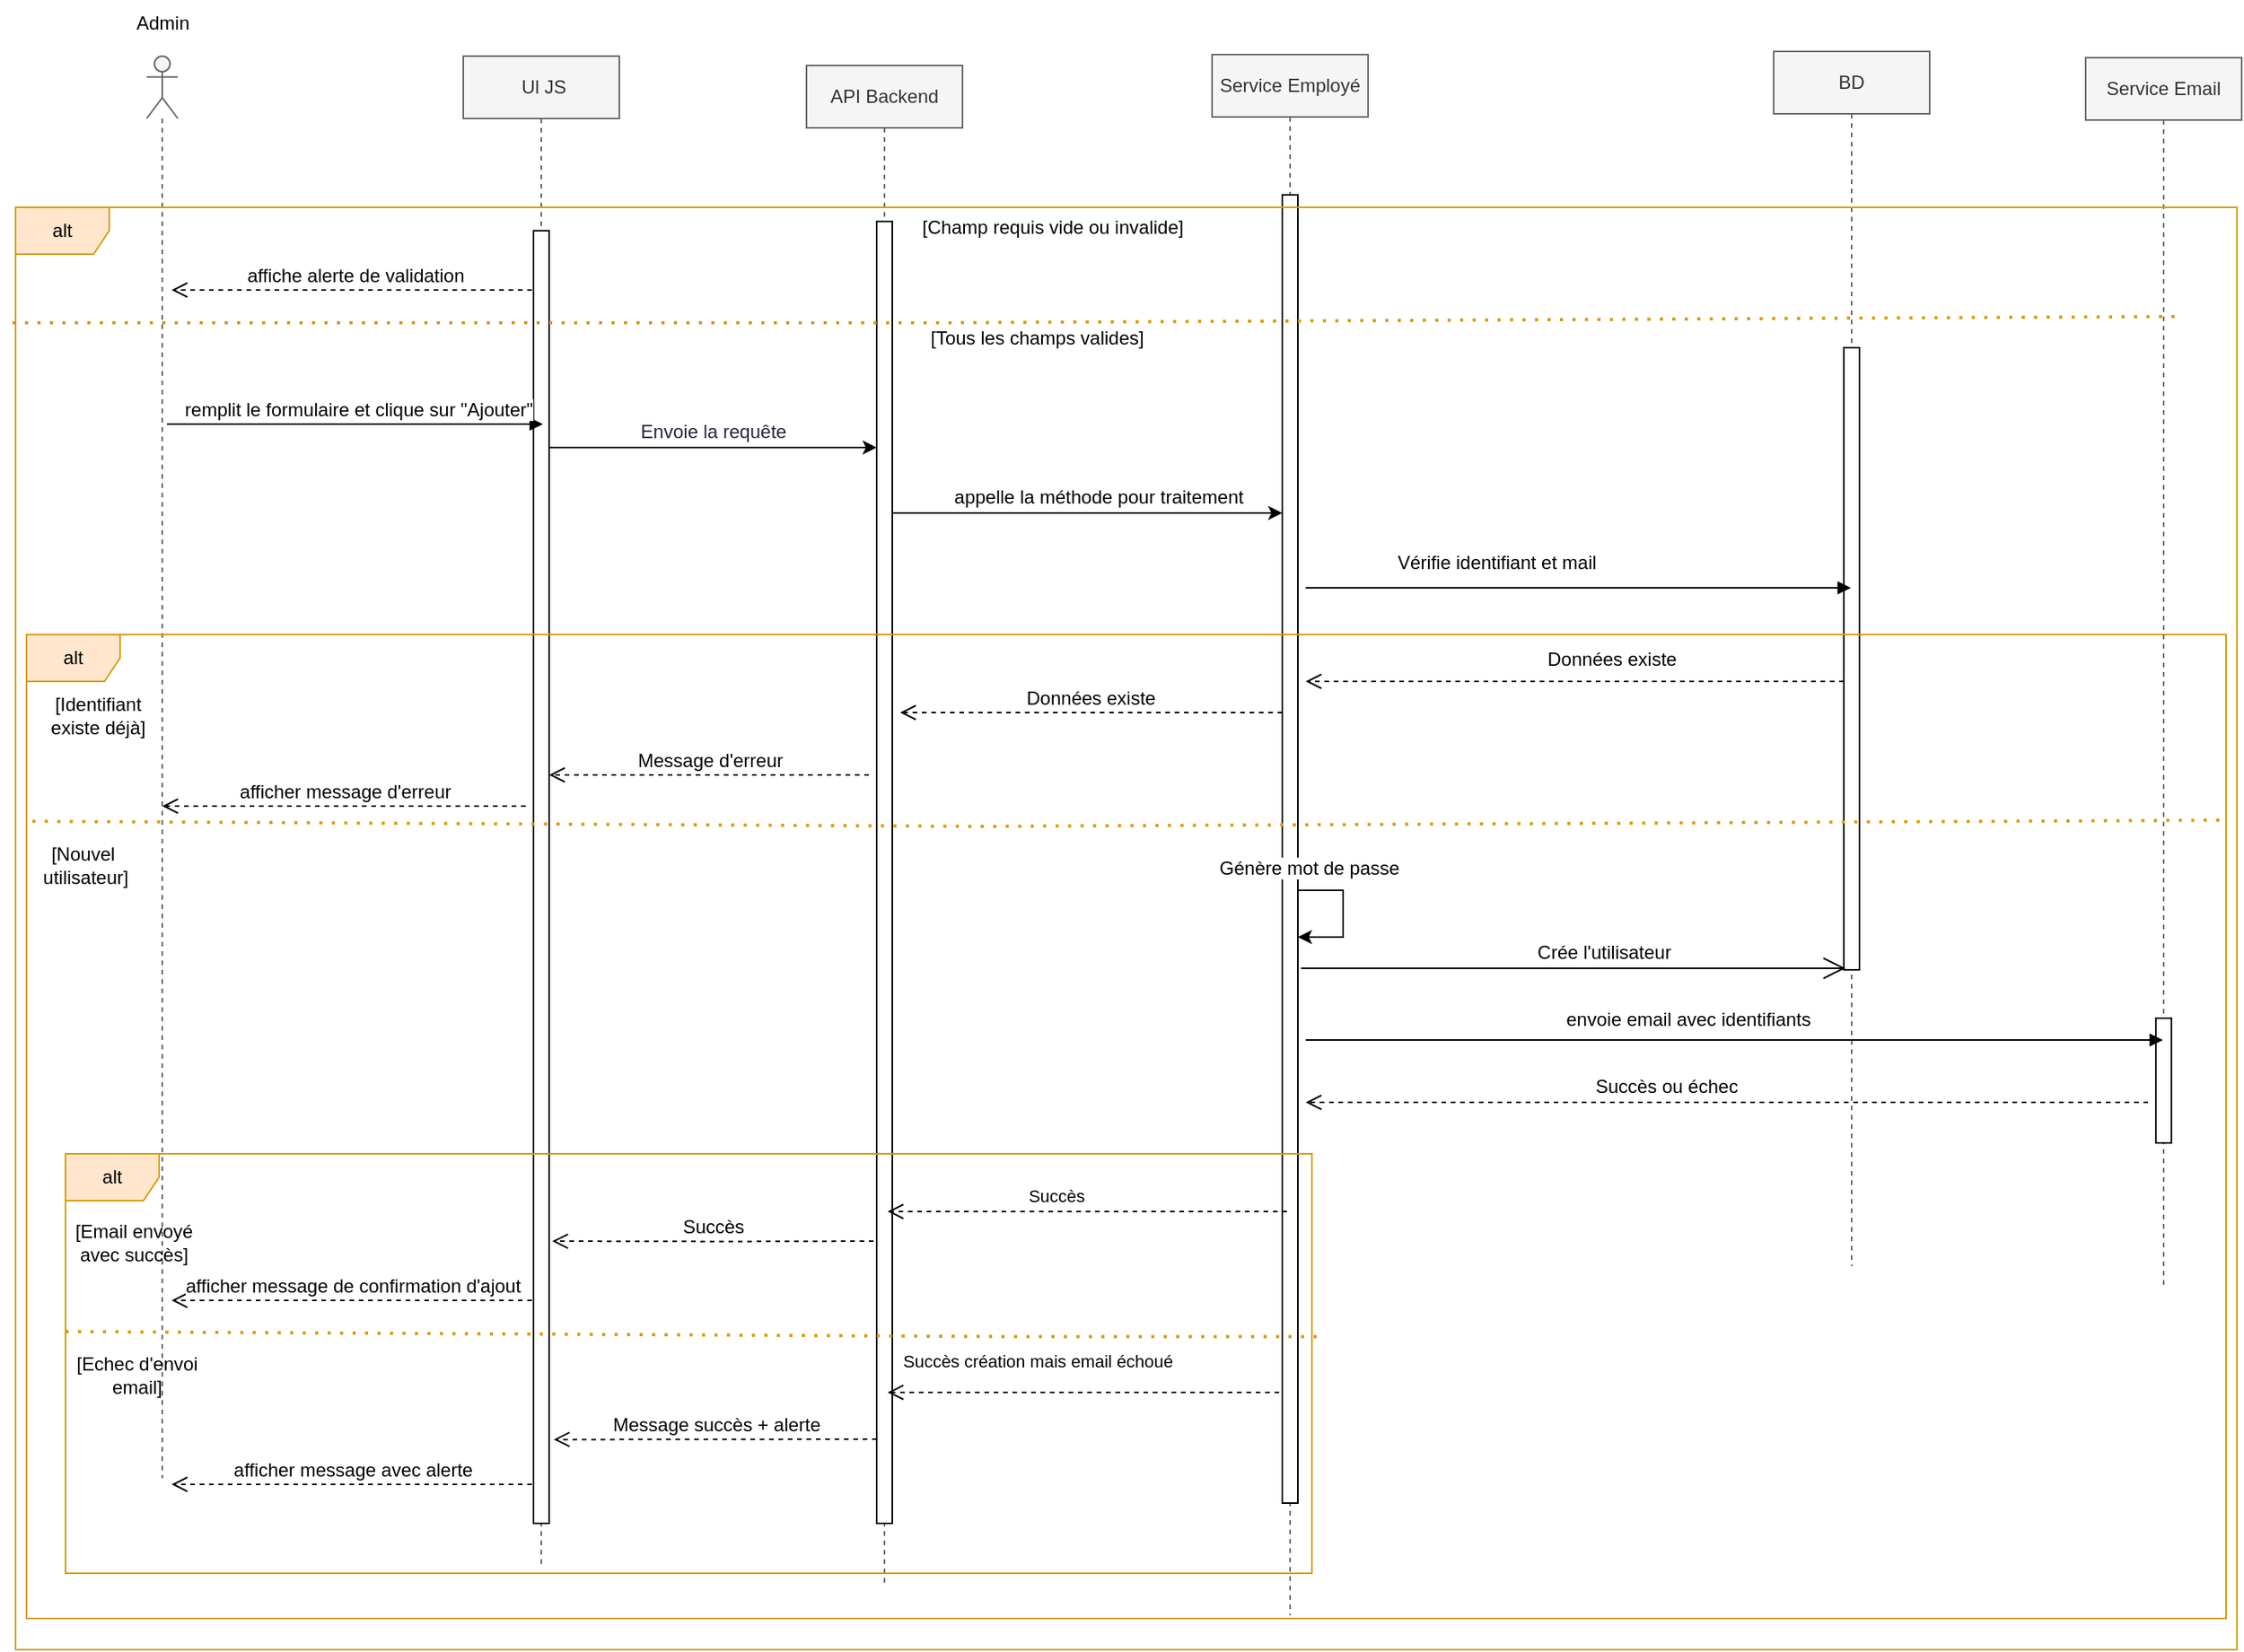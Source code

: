<mxfile version="28.0.4">
  <diagram name="Page-1" id="-jYpYQQE4FwWObwYgKz3">
    <mxGraphModel dx="1203" dy="917" grid="0" gridSize="10" guides="1" tooltips="1" connect="1" arrows="1" fold="1" page="0" pageScale="1" pageWidth="827" pageHeight="1169" math="0" shadow="0">
      <root>
        <mxCell id="0" />
        <mxCell id="1" parent="0" />
        <mxCell id="8HuhSmRQcWYRWmU0MKGT-1" value="" style="shape=umlLifeline;perimeter=lifelinePerimeter;whiteSpace=wrap;html=1;container=1;dropTarget=0;collapsible=0;recursiveResize=0;outlineConnect=0;portConstraint=eastwest;newEdgeStyle={&quot;curved&quot;:0,&quot;rounded&quot;:0};participant=umlActor;fillColor=#f5f5f5;fontColor=#333333;strokeColor=#666666;" vertex="1" parent="1">
          <mxGeometry x="525" y="239" width="20" height="912" as="geometry" />
        </mxCell>
        <mxCell id="8HuhSmRQcWYRWmU0MKGT-2" value="Admin" style="text;html=1;align=center;verticalAlign=middle;resizable=0;points=[];autosize=1;" vertex="1" parent="1">
          <mxGeometry x="505" y="203" width="60" height="30" as="geometry" />
        </mxCell>
        <mxCell id="8HuhSmRQcWYRWmU0MKGT-3" value="&amp;nbsp;Ul JS" style="shape=umlLifeline;perimeter=lifelinePerimeter;whiteSpace=wrap;html=1;container=1;dropTarget=0;collapsible=0;recursiveResize=0;outlineConnect=0;portConstraint=eastwest;newEdgeStyle={&quot;curved&quot;:0,&quot;rounded&quot;:0};fillColor=#f5f5f5;fontColor=#333333;strokeColor=#666666;" vertex="1" parent="1">
          <mxGeometry x="728" y="239" width="100" height="969" as="geometry" />
        </mxCell>
        <mxCell id="8HuhSmRQcWYRWmU0MKGT-4" value="" style="html=1;points=[[0,0,0,0,5],[0,1,0,0,-5],[1,0,0,0,5],[1,1,0,0,-5]];perimeter=orthogonalPerimeter;outlineConnect=0;targetShapes=umlLifeline;portConstraint=eastwest;newEdgeStyle={&quot;curved&quot;:0,&quot;rounded&quot;:0};" vertex="1" parent="8HuhSmRQcWYRWmU0MKGT-3">
          <mxGeometry x="45" y="112" width="10" height="829" as="geometry" />
        </mxCell>
        <mxCell id="8HuhSmRQcWYRWmU0MKGT-5" value="API Backend" style="shape=umlLifeline;perimeter=lifelinePerimeter;whiteSpace=wrap;html=1;container=1;dropTarget=0;collapsible=0;recursiveResize=0;outlineConnect=0;portConstraint=eastwest;newEdgeStyle={&quot;curved&quot;:0,&quot;rounded&quot;:0};fillColor=#f5f5f5;fontColor=#333333;strokeColor=#666666;" vertex="1" parent="1">
          <mxGeometry x="948" y="245" width="100" height="973" as="geometry" />
        </mxCell>
        <mxCell id="8HuhSmRQcWYRWmU0MKGT-6" value="" style="html=1;points=[[0,0,0,0,5],[0,1,0,0,-5],[1,0,0,0,5],[1,1,0,0,-5]];perimeter=orthogonalPerimeter;outlineConnect=0;targetShapes=umlLifeline;portConstraint=eastwest;newEdgeStyle={&quot;curved&quot;:0,&quot;rounded&quot;:0};" vertex="1" parent="8HuhSmRQcWYRWmU0MKGT-5">
          <mxGeometry x="45" y="100" width="10" height="835" as="geometry" />
        </mxCell>
        <mxCell id="8HuhSmRQcWYRWmU0MKGT-7" value="Service Employé" style="shape=umlLifeline;perimeter=lifelinePerimeter;whiteSpace=wrap;html=1;container=1;dropTarget=0;collapsible=0;recursiveResize=0;outlineConnect=0;portConstraint=eastwest;newEdgeStyle={&quot;curved&quot;:0,&quot;rounded&quot;:0};fillColor=#f5f5f5;fontColor=#333333;strokeColor=#666666;" vertex="1" parent="1">
          <mxGeometry x="1208" y="238" width="100" height="1001" as="geometry" />
        </mxCell>
        <mxCell id="8HuhSmRQcWYRWmU0MKGT-8" value="" style="html=1;points=[[0,0,0,0,5],[0,1,0,0,-5],[1,0,0,0,5],[1,1,0,0,-5]];perimeter=orthogonalPerimeter;outlineConnect=0;targetShapes=umlLifeline;portConstraint=eastwest;newEdgeStyle={&quot;curved&quot;:0,&quot;rounded&quot;:0};" vertex="1" parent="8HuhSmRQcWYRWmU0MKGT-7">
          <mxGeometry x="45" y="90" width="10" height="839" as="geometry" />
        </mxCell>
        <mxCell id="8HuhSmRQcWYRWmU0MKGT-9" style="edgeStyle=orthogonalEdgeStyle;rounded=0;orthogonalLoop=1;jettySize=auto;html=1;curved=0;" edge="1" parent="8HuhSmRQcWYRWmU0MKGT-7" source="8HuhSmRQcWYRWmU0MKGT-8" target="8HuhSmRQcWYRWmU0MKGT-8">
          <mxGeometry relative="1" as="geometry">
            <mxPoint x="69" y="354" as="sourcePoint" />
            <Array as="points">
              <mxPoint x="84" y="536" />
              <mxPoint x="84" y="566" />
            </Array>
          </mxGeometry>
        </mxCell>
        <mxCell id="8HuhSmRQcWYRWmU0MKGT-10" value="&lt;font style=&quot;font-size: 12px;&quot;&gt;&amp;nbsp;remplit le formulaire et clique sur &quot;Ajouter&quot;&lt;/font&gt;" style="html=1;verticalAlign=bottom;endArrow=block;curved=0;rounded=0;" edge="1" parent="1">
          <mxGeometry width="80" relative="1" as="geometry">
            <mxPoint x="538.002" y="475" as="sourcePoint" />
            <mxPoint x="779.04" y="475" as="targetPoint" />
            <mxPoint as="offset" />
          </mxGeometry>
        </mxCell>
        <mxCell id="8HuhSmRQcWYRWmU0MKGT-11" value="BD" style="shape=umlLifeline;perimeter=lifelinePerimeter;whiteSpace=wrap;html=1;container=1;dropTarget=0;collapsible=0;recursiveResize=0;outlineConnect=0;portConstraint=eastwest;newEdgeStyle={&quot;curved&quot;:0,&quot;rounded&quot;:0};fillColor=#f5f5f5;fontColor=#333333;strokeColor=#666666;" vertex="1" parent="1">
          <mxGeometry x="1568" y="236" width="100" height="779" as="geometry" />
        </mxCell>
        <mxCell id="8HuhSmRQcWYRWmU0MKGT-12" value="" style="html=1;points=[[0,0,0,0,5],[0,1,0,0,-5],[1,0,0,0,5],[1,1,0,0,-5]];perimeter=orthogonalPerimeter;outlineConnect=0;targetShapes=umlLifeline;portConstraint=eastwest;newEdgeStyle={&quot;curved&quot;:0,&quot;rounded&quot;:0};" vertex="1" parent="8HuhSmRQcWYRWmU0MKGT-11">
          <mxGeometry x="45" y="190" width="10" height="399" as="geometry" />
        </mxCell>
        <mxCell id="8HuhSmRQcWYRWmU0MKGT-13" value="" style="html=1;verticalAlign=bottom;endArrow=block;curved=0;rounded=0;exitX=0;exitY=0.75;exitDx=0;exitDy=0;" edge="1" parent="1" source="8HuhSmRQcWYRWmU0MKGT-14" target="8HuhSmRQcWYRWmU0MKGT-11">
          <mxGeometry width="80" relative="1" as="geometry">
            <mxPoint x="1188" y="580" as="sourcePoint" />
            <mxPoint x="1268" y="580" as="targetPoint" />
            <Array as="points">
              <mxPoint x="1268" y="580" />
            </Array>
          </mxGeometry>
        </mxCell>
        <mxCell id="8HuhSmRQcWYRWmU0MKGT-14" value="Vérifie identifiant et mail" style="text;whiteSpace=wrap;" vertex="1" parent="1">
          <mxGeometry x="1325" y="550" width="350" height="40" as="geometry" />
        </mxCell>
        <mxCell id="8HuhSmRQcWYRWmU0MKGT-15" value="alt" style="shape=umlFrame;whiteSpace=wrap;html=1;pointerEvents=0;fillColor=#ffe6cc;strokeColor=#d79b00;" vertex="1" parent="1">
          <mxGeometry x="448" y="610" width="1410" height="631" as="geometry" />
        </mxCell>
        <mxCell id="8HuhSmRQcWYRWmU0MKGT-16" style="edgeStyle=orthogonalEdgeStyle;rounded=0;orthogonalLoop=1;jettySize=auto;html=1;curved=0;" edge="1" parent="1" source="8HuhSmRQcWYRWmU0MKGT-4" target="8HuhSmRQcWYRWmU0MKGT-6">
          <mxGeometry relative="1" as="geometry">
            <Array as="points">
              <mxPoint x="888" y="490" />
              <mxPoint x="888" y="490" />
            </Array>
          </mxGeometry>
        </mxCell>
        <mxCell id="8HuhSmRQcWYRWmU0MKGT-17" value="&lt;span style=&quot;color: rgb(40, 37, 61); font-family: &amp;quot;Recursive Variable&amp;quot;, arial, sans-serif;&quot;&gt;&lt;font style=&quot;font-size: 12px;&quot;&gt;Envoie la requête&lt;/font&gt;&lt;/span&gt;" style="edgeLabel;html=1;align=center;verticalAlign=middle;resizable=0;points=[];" vertex="1" connectable="0" parent="8HuhSmRQcWYRWmU0MKGT-16">
          <mxGeometry x="0.621" y="-4" relative="1" as="geometry">
            <mxPoint x="-65" y="-14" as="offset" />
          </mxGeometry>
        </mxCell>
        <mxCell id="8HuhSmRQcWYRWmU0MKGT-18" style="edgeStyle=orthogonalEdgeStyle;rounded=0;orthogonalLoop=1;jettySize=auto;html=1;curved=0;" edge="1" parent="1" source="8HuhSmRQcWYRWmU0MKGT-6">
          <mxGeometry relative="1" as="geometry">
            <mxPoint x="1008" y="508" as="sourcePoint" />
            <mxPoint x="1253" y="532" as="targetPoint" />
            <Array as="points">
              <mxPoint x="1008" y="532" />
              <mxPoint x="1008" y="532" />
            </Array>
          </mxGeometry>
        </mxCell>
        <mxCell id="8HuhSmRQcWYRWmU0MKGT-19" value="&lt;font style=&quot;font-size: 12px;&quot;&gt;appelle la méthode pour traitement&lt;/font&gt;" style="edgeLabel;html=1;align=center;verticalAlign=middle;resizable=0;points=[];" vertex="1" connectable="0" parent="8HuhSmRQcWYRWmU0MKGT-18">
          <mxGeometry x="0.066" y="5" relative="1" as="geometry">
            <mxPoint x="-2" y="-5" as="offset" />
          </mxGeometry>
        </mxCell>
        <mxCell id="8HuhSmRQcWYRWmU0MKGT-20" value="" style="endArrow=none;dashed=1;html=1;dashPattern=1 3;strokeWidth=2;rounded=0;exitX=0.001;exitY=0.356;exitDx=0;exitDy=0;fillColor=#ffe6cc;strokeColor=#d79b00;exitPerimeter=0;" edge="1" parent="1">
          <mxGeometry width="50" height="50" relative="1" as="geometry">
            <mxPoint x="451.71" y="729.736" as="sourcePoint" />
            <mxPoint x="1854.3" y="729" as="targetPoint" />
            <Array as="points">
              <mxPoint x="1060.3" y="733" />
            </Array>
          </mxGeometry>
        </mxCell>
        <mxCell id="8HuhSmRQcWYRWmU0MKGT-21" value="&lt;font style=&quot;font-size: 12px;&quot;&gt;Données existe&lt;/font&gt;" style="html=1;verticalAlign=bottom;endArrow=open;dashed=1;endSize=8;curved=0;rounded=0;" edge="1" parent="1">
          <mxGeometry x="-0.13" y="-5" relative="1" as="geometry">
            <mxPoint x="1613" y="640" as="sourcePoint" />
            <mxPoint x="1268" y="640" as="targetPoint" />
            <mxPoint x="1" as="offset" />
          </mxGeometry>
        </mxCell>
        <mxCell id="8HuhSmRQcWYRWmU0MKGT-22" value="&lt;font style=&quot;font-size: 12px;&quot;&gt;Données existe&lt;/font&gt;" style="html=1;verticalAlign=bottom;endArrow=open;dashed=1;endSize=8;curved=0;rounded=0;" edge="1" parent="1" source="8HuhSmRQcWYRWmU0MKGT-8">
          <mxGeometry x="0.004" relative="1" as="geometry">
            <mxPoint x="1078" y="660" as="sourcePoint" />
            <mxPoint x="1008" y="660" as="targetPoint" />
            <mxPoint as="offset" />
          </mxGeometry>
        </mxCell>
        <mxCell id="8HuhSmRQcWYRWmU0MKGT-23" value="&lt;font style=&quot;font-size: 12px;&quot;&gt;Message d&#39;erreur&lt;/font&gt;" style="html=1;verticalAlign=bottom;endArrow=open;dashed=1;endSize=8;curved=0;rounded=0;" edge="1" parent="1" target="8HuhSmRQcWYRWmU0MKGT-4">
          <mxGeometry relative="1" as="geometry">
            <mxPoint x="988" y="700" as="sourcePoint" />
            <mxPoint x="908" y="700" as="targetPoint" />
            <Array as="points">
              <mxPoint x="888" y="700" />
            </Array>
          </mxGeometry>
        </mxCell>
        <mxCell id="8HuhSmRQcWYRWmU0MKGT-24" value="&lt;font style=&quot;font-size: 12px;&quot;&gt;afficher message d&#39;erreur&lt;/font&gt;" style="html=1;verticalAlign=bottom;endArrow=open;dashed=1;endSize=8;curved=0;rounded=0;" edge="1" parent="1" target="8HuhSmRQcWYRWmU0MKGT-1">
          <mxGeometry x="-0.001" relative="1" as="geometry">
            <mxPoint x="768" y="720" as="sourcePoint" />
            <mxPoint x="688" y="720" as="targetPoint" />
            <mxPoint as="offset" />
          </mxGeometry>
        </mxCell>
        <mxCell id="8HuhSmRQcWYRWmU0MKGT-25" value="[Identifiant existe déjà]" style="text;strokeColor=none;align=center;fillColor=none;html=1;verticalAlign=middle;whiteSpace=wrap;rounded=0;" vertex="1" parent="1">
          <mxGeometry x="454" y="647" width="80" height="30" as="geometry" />
        </mxCell>
        <mxCell id="8HuhSmRQcWYRWmU0MKGT-26" value="Service Email" style="shape=umlLifeline;perimeter=lifelinePerimeter;whiteSpace=wrap;html=1;container=1;dropTarget=0;collapsible=0;recursiveResize=0;outlineConnect=0;portConstraint=eastwest;newEdgeStyle={&quot;curved&quot;:0,&quot;rounded&quot;:0};fillColor=#f5f5f5;fontColor=#333333;strokeColor=#666666;" vertex="1" parent="1">
          <mxGeometry x="1768" y="240" width="100" height="788" as="geometry" />
        </mxCell>
        <mxCell id="8HuhSmRQcWYRWmU0MKGT-27" value="" style="html=1;points=[[0,0,0,0,5],[0,1,0,0,-5],[1,0,0,0,5],[1,1,0,0,-5]];perimeter=orthogonalPerimeter;outlineConnect=0;targetShapes=umlLifeline;portConstraint=eastwest;newEdgeStyle={&quot;curved&quot;:0,&quot;rounded&quot;:0};" vertex="1" parent="8HuhSmRQcWYRWmU0MKGT-26">
          <mxGeometry x="45" y="616" width="10" height="80" as="geometry" />
        </mxCell>
        <mxCell id="8HuhSmRQcWYRWmU0MKGT-28" value="&lt;font style=&quot;font-size: 12px;&quot;&gt;envoie email avec identifiants&lt;/font&gt;" style="html=1;verticalAlign=bottom;endArrow=block;curved=0;rounded=0;" edge="1" parent="1" target="8HuhSmRQcWYRWmU0MKGT-26">
          <mxGeometry x="-0.11" y="4" width="80" relative="1" as="geometry">
            <mxPoint x="1268" y="870" as="sourcePoint" />
            <mxPoint x="1338" y="870" as="targetPoint" />
            <Array as="points">
              <mxPoint x="1478" y="870" />
            </Array>
            <mxPoint as="offset" />
          </mxGeometry>
        </mxCell>
        <mxCell id="8HuhSmRQcWYRWmU0MKGT-29" value="" style="html=1;verticalAlign=bottom;endArrow=open;dashed=1;endSize=8;curved=0;rounded=0;" edge="1" parent="1">
          <mxGeometry relative="1" as="geometry">
            <mxPoint x="1808" y="910" as="sourcePoint" />
            <mxPoint x="1268" y="910" as="targetPoint" />
          </mxGeometry>
        </mxCell>
        <mxCell id="8HuhSmRQcWYRWmU0MKGT-30" value="&lt;font style=&quot;font-size: 12px;&quot;&gt;Succès ou échec&lt;/font&gt;" style="edgeLabel;html=1;align=center;verticalAlign=middle;resizable=0;points=[];" vertex="1" connectable="0" parent="8HuhSmRQcWYRWmU0MKGT-29">
          <mxGeometry x="0.247" y="-2" relative="1" as="geometry">
            <mxPoint x="27" y="-8" as="offset" />
          </mxGeometry>
        </mxCell>
        <mxCell id="8HuhSmRQcWYRWmU0MKGT-31" value="[Nouvel&amp;nbsp;&lt;div&gt;utilisateur]&lt;/div&gt;" style="text;strokeColor=none;align=center;fillColor=none;html=1;verticalAlign=middle;whiteSpace=wrap;rounded=0;" vertex="1" parent="1">
          <mxGeometry x="431" y="743" width="110" height="30" as="geometry" />
        </mxCell>
        <mxCell id="8HuhSmRQcWYRWmU0MKGT-32" value="" style="endArrow=open;endFill=1;endSize=12;html=1;rounded=0;" edge="1" parent="1">
          <mxGeometry width="160" relative="1" as="geometry">
            <mxPoint x="1265" y="824" as="sourcePoint" />
            <mxPoint x="1614.0" y="824.0" as="targetPoint" />
          </mxGeometry>
        </mxCell>
        <mxCell id="8HuhSmRQcWYRWmU0MKGT-33" value="&lt;font style=&quot;font-size: 12px;&quot;&gt;Crée l&#39;utilisateur&lt;/font&gt;" style="edgeLabel;html=1;align=center;verticalAlign=middle;resizable=0;points=[];" vertex="1" connectable="0" parent="8HuhSmRQcWYRWmU0MKGT-32">
          <mxGeometry x="0.149" y="1" relative="1" as="geometry">
            <mxPoint x="-7" y="-9" as="offset" />
          </mxGeometry>
        </mxCell>
        <mxCell id="8HuhSmRQcWYRWmU0MKGT-34" value="&lt;span style=&quot;background-color: rgb(255, 255, 255);&quot;&gt;&lt;font style=&quot;font-size: 12px;&quot;&gt;&amp;nbsp;Génère mot de passe&amp;nbsp;&lt;/font&gt;&lt;/span&gt;" style="text;html=1;align=center;verticalAlign=middle;resizable=0;points=[];autosize=1;strokeColor=none;fillColor=none;" vertex="1" parent="1">
          <mxGeometry x="1200" y="747" width="140" height="26" as="geometry" />
        </mxCell>
        <mxCell id="8HuhSmRQcWYRWmU0MKGT-35" value="alt" style="shape=umlFrame;whiteSpace=wrap;html=1;pointerEvents=0;fillColor=#ffe6cc;strokeColor=#d79b00;" vertex="1" parent="1">
          <mxGeometry x="473" y="943" width="799" height="269" as="geometry" />
        </mxCell>
        <mxCell id="8HuhSmRQcWYRWmU0MKGT-36" value="[Email envoyé avec succès]" style="text;strokeColor=none;align=center;fillColor=none;html=1;verticalAlign=middle;whiteSpace=wrap;rounded=0;" vertex="1" parent="1">
          <mxGeometry x="477" y="985" width="80" height="30" as="geometry" />
        </mxCell>
        <mxCell id="8HuhSmRQcWYRWmU0MKGT-37" value="&lt;br&gt;&lt;div&gt;&lt;br&gt;&lt;/div&gt;&lt;div&gt;&lt;br&gt;&lt;/div&gt;&lt;div&gt;&lt;br&gt;&lt;/div&gt;&lt;div&gt;&lt;br&gt;&lt;/div&gt;&lt;div&gt;&lt;br&gt;&lt;/div&gt;&lt;div&gt;&lt;br&gt;&lt;/div&gt;&lt;div&gt;&lt;br&gt;&lt;/div&gt;&lt;div&gt;&lt;br&gt;&lt;/div&gt;&lt;div&gt;&lt;br&gt;&lt;/div&gt;&lt;div&gt;&lt;br&gt;&lt;/div&gt;&lt;div&gt;&lt;br&gt;&lt;/div&gt;" style="html=1;verticalAlign=bottom;endArrow=open;dashed=1;endSize=8;curved=0;rounded=0;" edge="1" parent="1">
          <mxGeometry x="0.004" relative="1" as="geometry">
            <mxPoint x="1256" y="980" as="sourcePoint" />
            <mxPoint x="1000" y="980" as="targetPoint" />
            <mxPoint as="offset" />
          </mxGeometry>
        </mxCell>
        <mxCell id="8HuhSmRQcWYRWmU0MKGT-38" value="Succès" style="edgeLabel;html=1;align=center;verticalAlign=middle;resizable=0;points=[];" connectable="0" vertex="1" parent="8HuhSmRQcWYRWmU0MKGT-37">
          <mxGeometry x="0.316" y="4" relative="1" as="geometry">
            <mxPoint x="20" y="-14" as="offset" />
          </mxGeometry>
        </mxCell>
        <mxCell id="8HuhSmRQcWYRWmU0MKGT-39" value="&lt;font style=&quot;font-size: 12px;&quot;&gt;Succès&lt;/font&gt;" style="html=1;verticalAlign=bottom;endArrow=open;dashed=1;endSize=8;curved=0;rounded=0;" edge="1" parent="1">
          <mxGeometry relative="1" as="geometry">
            <mxPoint x="991" y="999" as="sourcePoint" />
            <mxPoint x="785" y="999" as="targetPoint" />
            <Array as="points">
              <mxPoint x="898" y="999.23" />
            </Array>
          </mxGeometry>
        </mxCell>
        <mxCell id="8HuhSmRQcWYRWmU0MKGT-40" value="&lt;font style=&quot;font-size: 12px;&quot;&gt;afficher message de confirmation d&#39;ajout&lt;/font&gt;" style="html=1;verticalAlign=bottom;endArrow=open;dashed=1;endSize=8;curved=0;rounded=0;" edge="1" parent="1">
          <mxGeometry x="-0.001" relative="1" as="geometry">
            <mxPoint x="772" y="1037" as="sourcePoint" />
            <mxPoint x="541" y="1037" as="targetPoint" />
            <mxPoint as="offset" />
          </mxGeometry>
        </mxCell>
        <mxCell id="8HuhSmRQcWYRWmU0MKGT-41" value="[Echec d&#39;envoi email]" style="text;strokeColor=none;align=center;fillColor=none;html=1;verticalAlign=middle;whiteSpace=wrap;rounded=0;" vertex="1" parent="1">
          <mxGeometry x="479" y="1070" width="80" height="30" as="geometry" />
        </mxCell>
        <mxCell id="8HuhSmRQcWYRWmU0MKGT-42" style="edgeStyle=orthogonalEdgeStyle;rounded=0;orthogonalLoop=1;jettySize=auto;html=1;exitX=0.5;exitY=1;exitDx=0;exitDy=0;" edge="1" parent="1" source="8HuhSmRQcWYRWmU0MKGT-41" target="8HuhSmRQcWYRWmU0MKGT-41">
          <mxGeometry relative="1" as="geometry" />
        </mxCell>
        <mxCell id="8HuhSmRQcWYRWmU0MKGT-43" value="&lt;br&gt;&lt;div&gt;&lt;br&gt;&lt;/div&gt;&lt;div&gt;&lt;br&gt;&lt;/div&gt;&lt;div&gt;&lt;br&gt;&lt;/div&gt;&lt;div&gt;&lt;br&gt;&lt;/div&gt;&lt;div&gt;&lt;br&gt;&lt;/div&gt;&lt;div&gt;&lt;br&gt;&lt;/div&gt;&lt;div&gt;&lt;br&gt;&lt;/div&gt;&lt;div&gt;&lt;br&gt;&lt;/div&gt;&lt;div&gt;&lt;br&gt;&lt;/div&gt;&lt;div&gt;&lt;br&gt;&lt;/div&gt;&lt;div&gt;&lt;br&gt;&lt;/div&gt;" style="html=1;verticalAlign=bottom;endArrow=open;dashed=1;endSize=8;curved=0;rounded=0;" edge="1" parent="1">
          <mxGeometry x="-0.187" y="13" relative="1" as="geometry">
            <mxPoint x="1251" y="1096" as="sourcePoint" />
            <mxPoint x="1000" y="1096" as="targetPoint" />
            <mxPoint as="offset" />
          </mxGeometry>
        </mxCell>
        <mxCell id="8HuhSmRQcWYRWmU0MKGT-44" value="Succès création mais email échoué" style="edgeLabel;html=1;align=center;verticalAlign=middle;resizable=0;points=[];" connectable="0" vertex="1" parent="8HuhSmRQcWYRWmU0MKGT-43">
          <mxGeometry x="0.316" y="4" relative="1" as="geometry">
            <mxPoint x="10" y="-24" as="offset" />
          </mxGeometry>
        </mxCell>
        <mxCell id="8HuhSmRQcWYRWmU0MKGT-45" value="&lt;font style=&quot;font-size: 12px;&quot;&gt;Message succès + alerte&lt;/font&gt;" style="html=1;verticalAlign=bottom;endArrow=open;dashed=1;endSize=8;curved=0;rounded=0;" edge="1" parent="1">
          <mxGeometry relative="1" as="geometry">
            <mxPoint x="993" y="1126" as="sourcePoint" />
            <mxPoint x="786" y="1126.23" as="targetPoint" />
            <Array as="points" />
          </mxGeometry>
        </mxCell>
        <mxCell id="8HuhSmRQcWYRWmU0MKGT-46" value="" style="endArrow=none;dashed=1;html=1;dashPattern=1 3;strokeWidth=2;rounded=0;exitX=0.001;exitY=0.356;exitDx=0;exitDy=0;fillColor=#ffe6cc;strokeColor=#d79b00;exitPerimeter=0;entryX=1.008;entryY=0.599;entryDx=0;entryDy=0;entryPerimeter=0;" edge="1" parent="1">
          <mxGeometry width="50" height="50" relative="1" as="geometry">
            <mxPoint x="473" y="1057" as="sourcePoint" />
            <mxPoint x="1278" y="1060.264" as="targetPoint" />
            <Array as="points">
              <mxPoint x="1081.59" y="1060.264" />
            </Array>
          </mxGeometry>
        </mxCell>
        <mxCell id="8HuhSmRQcWYRWmU0MKGT-47" value="&lt;span style=&quot;font-size: 12px;&quot;&gt;&amp;nbsp;affiche alerte de validation&lt;/span&gt;" style="html=1;verticalAlign=bottom;endArrow=open;dashed=1;endSize=8;curved=0;rounded=0;" edge="1" parent="1">
          <mxGeometry x="-0.001" relative="1" as="geometry">
            <mxPoint x="772" y="389" as="sourcePoint" />
            <mxPoint x="541" y="389" as="targetPoint" />
            <mxPoint as="offset" />
          </mxGeometry>
        </mxCell>
        <mxCell id="8HuhSmRQcWYRWmU0MKGT-48" value="alt" style="shape=umlFrame;whiteSpace=wrap;html=1;pointerEvents=0;fillColor=#ffe6cc;strokeColor=#d79b00;" vertex="1" parent="1">
          <mxGeometry x="441" y="336" width="1424" height="925" as="geometry" />
        </mxCell>
        <mxCell id="8HuhSmRQcWYRWmU0MKGT-49" value="[Champ requis vide ou invalide]" style="text;strokeColor=none;align=center;fillColor=none;html=1;verticalAlign=middle;whiteSpace=wrap;rounded=0;" vertex="1" parent="1">
          <mxGeometry x="1016" y="334" width="180" height="30" as="geometry" />
        </mxCell>
        <mxCell id="8HuhSmRQcWYRWmU0MKGT-50" value="[Tous les champs valides]" style="text;strokeColor=none;align=center;fillColor=none;html=1;verticalAlign=middle;whiteSpace=wrap;rounded=0;" vertex="1" parent="1">
          <mxGeometry x="1006" y="405" width="180" height="30" as="geometry" />
        </mxCell>
        <mxCell id="8HuhSmRQcWYRWmU0MKGT-51" value="" style="endArrow=none;dashed=1;html=1;dashPattern=1 3;strokeWidth=2;rounded=0;fillColor=#ffe6cc;strokeColor=#d79b00;" edge="1" parent="1">
          <mxGeometry width="50" height="50" relative="1" as="geometry">
            <mxPoint x="439" y="410" as="sourcePoint" />
            <mxPoint x="1825.59" y="406" as="targetPoint" />
            <Array as="points">
              <mxPoint x="1031.59" y="410" />
            </Array>
          </mxGeometry>
        </mxCell>
        <mxCell id="8HuhSmRQcWYRWmU0MKGT-52" value="&lt;font style=&quot;font-size: 12px;&quot;&gt;afficher message avec alerte&lt;/font&gt;" style="html=1;verticalAlign=bottom;endArrow=open;dashed=1;endSize=8;curved=0;rounded=0;" edge="1" parent="1">
          <mxGeometry x="-0.001" relative="1" as="geometry">
            <mxPoint x="772" y="1155" as="sourcePoint" />
            <mxPoint x="541" y="1155" as="targetPoint" />
            <mxPoint as="offset" />
          </mxGeometry>
        </mxCell>
      </root>
    </mxGraphModel>
  </diagram>
</mxfile>
